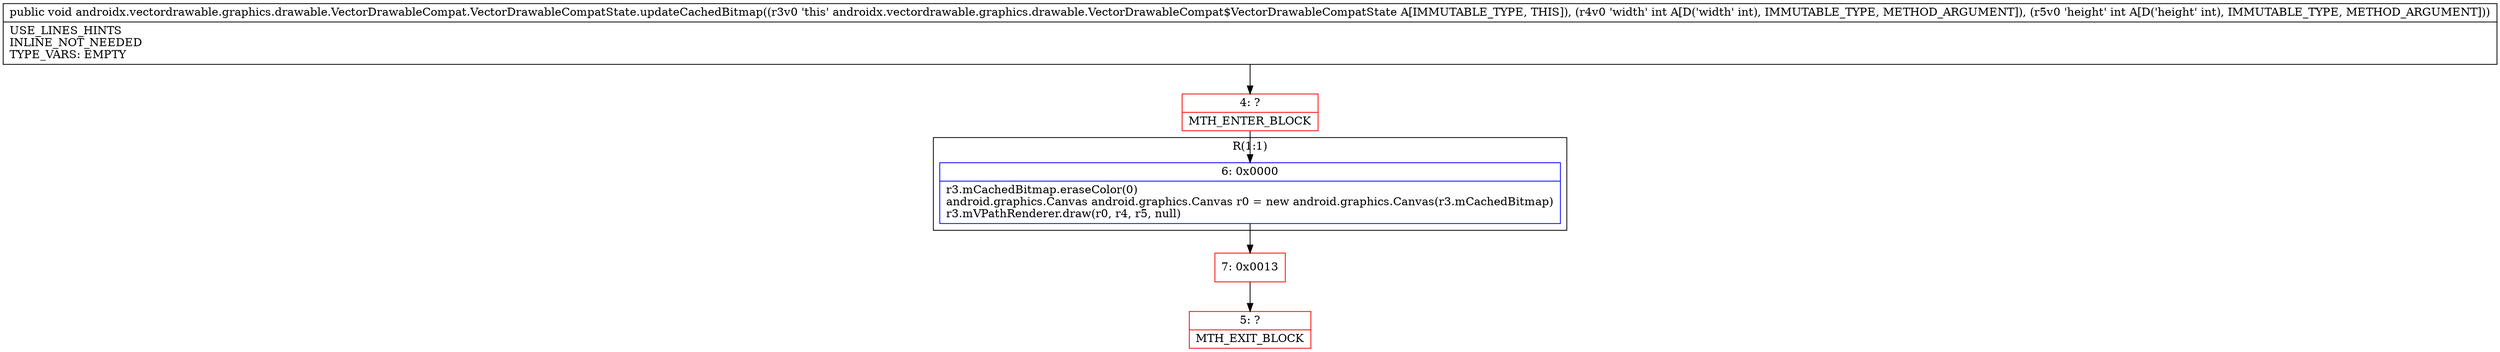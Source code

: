 digraph "CFG forandroidx.vectordrawable.graphics.drawable.VectorDrawableCompat.VectorDrawableCompatState.updateCachedBitmap(II)V" {
subgraph cluster_Region_1575376905 {
label = "R(1:1)";
node [shape=record,color=blue];
Node_6 [shape=record,label="{6\:\ 0x0000|r3.mCachedBitmap.eraseColor(0)\landroid.graphics.Canvas android.graphics.Canvas r0 = new android.graphics.Canvas(r3.mCachedBitmap)\lr3.mVPathRenderer.draw(r0, r4, r5, null)\l}"];
}
Node_4 [shape=record,color=red,label="{4\:\ ?|MTH_ENTER_BLOCK\l}"];
Node_7 [shape=record,color=red,label="{7\:\ 0x0013}"];
Node_5 [shape=record,color=red,label="{5\:\ ?|MTH_EXIT_BLOCK\l}"];
MethodNode[shape=record,label="{public void androidx.vectordrawable.graphics.drawable.VectorDrawableCompat.VectorDrawableCompatState.updateCachedBitmap((r3v0 'this' androidx.vectordrawable.graphics.drawable.VectorDrawableCompat$VectorDrawableCompatState A[IMMUTABLE_TYPE, THIS]), (r4v0 'width' int A[D('width' int), IMMUTABLE_TYPE, METHOD_ARGUMENT]), (r5v0 'height' int A[D('height' int), IMMUTABLE_TYPE, METHOD_ARGUMENT]))  | USE_LINES_HINTS\lINLINE_NOT_NEEDED\lTYPE_VARS: EMPTY\l}"];
MethodNode -> Node_4;Node_6 -> Node_7;
Node_4 -> Node_6;
Node_7 -> Node_5;
}

